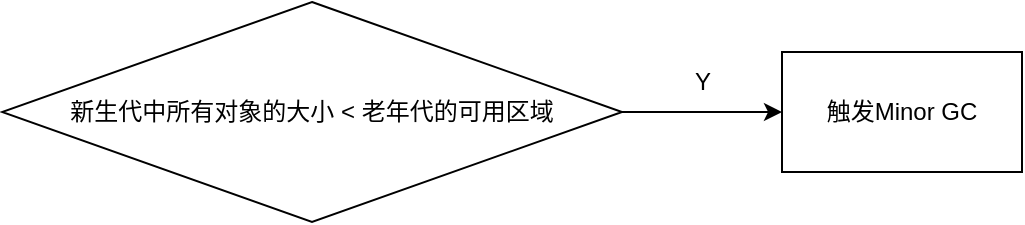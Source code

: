 <mxfile version="15.4.0" type="device"><diagram id="0vNrc_1DysqrnYg9i0Qj" name="第 1 页"><mxGraphModel dx="946" dy="625" grid="1" gridSize="10" guides="1" tooltips="1" connect="1" arrows="1" fold="1" page="1" pageScale="1" pageWidth="827" pageHeight="1169" math="0" shadow="0"><root><mxCell id="0"/><mxCell id="1" parent="0"/><mxCell id="qndd77lzXKsigldnkAkb-4" style="edgeStyle=orthogonalEdgeStyle;rounded=0;orthogonalLoop=1;jettySize=auto;html=1;exitX=1;exitY=0.5;exitDx=0;exitDy=0;" edge="1" parent="1" source="qndd77lzXKsigldnkAkb-2" target="qndd77lzXKsigldnkAkb-3"><mxGeometry relative="1" as="geometry"/></mxCell><mxCell id="qndd77lzXKsigldnkAkb-2" value="&lt;span&gt;新生代中所有对象的大小 &amp;lt; 老年代的可用区域&lt;/span&gt;" style="rhombus;whiteSpace=wrap;html=1;" vertex="1" parent="1"><mxGeometry x="40" y="160" width="310" height="110" as="geometry"/></mxCell><mxCell id="qndd77lzXKsigldnkAkb-3" value="触发Minor GC" style="rounded=0;whiteSpace=wrap;html=1;" vertex="1" parent="1"><mxGeometry x="430" y="185" width="120" height="60" as="geometry"/></mxCell><mxCell id="qndd77lzXKsigldnkAkb-5" value="Y" style="text;html=1;align=center;verticalAlign=middle;resizable=0;points=[];autosize=1;strokeColor=none;fillColor=none;" vertex="1" parent="1"><mxGeometry x="380" y="190" width="20" height="20" as="geometry"/></mxCell></root></mxGraphModel></diagram></mxfile>